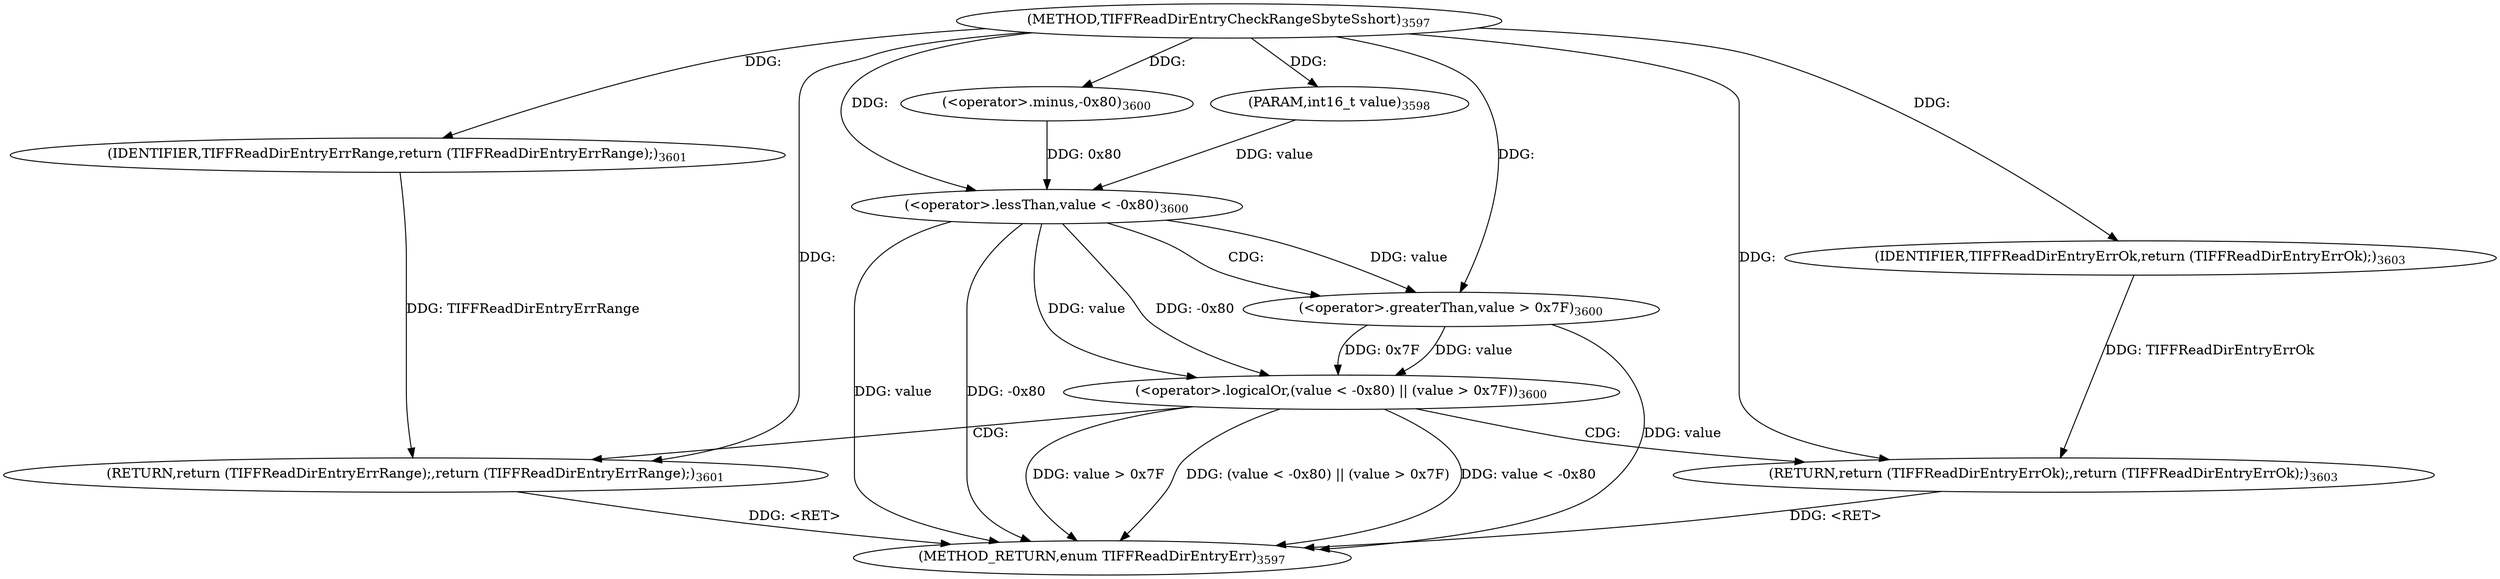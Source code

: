 digraph "TIFFReadDirEntryCheckRangeSbyteSshort" {  
"87478" [label = <(METHOD,TIFFReadDirEntryCheckRangeSbyteSshort)<SUB>3597</SUB>> ]
"87497" [label = <(METHOD_RETURN,enum TIFFReadDirEntryErr)<SUB>3597</SUB>> ]
"87479" [label = <(PARAM,int16_t value)<SUB>3598</SUB>> ]
"87482" [label = <(&lt;operator&gt;.logicalOr,(value &lt; -0x80) || (value &gt; 0x7F))<SUB>3600</SUB>> ]
"87491" [label = <(RETURN,return (TIFFReadDirEntryErrRange);,return (TIFFReadDirEntryErrRange);)<SUB>3601</SUB>> ]
"87483" [label = <(&lt;operator&gt;.lessThan,value &lt; -0x80)<SUB>3600</SUB>> ]
"87487" [label = <(&lt;operator&gt;.greaterThan,value &gt; 0x7F)<SUB>3600</SUB>> ]
"87492" [label = <(IDENTIFIER,TIFFReadDirEntryErrRange,return (TIFFReadDirEntryErrRange);)<SUB>3601</SUB>> ]
"87495" [label = <(RETURN,return (TIFFReadDirEntryErrOk);,return (TIFFReadDirEntryErrOk);)<SUB>3603</SUB>> ]
"87485" [label = <(&lt;operator&gt;.minus,-0x80)<SUB>3600</SUB>> ]
"87496" [label = <(IDENTIFIER,TIFFReadDirEntryErrOk,return (TIFFReadDirEntryErrOk);)<SUB>3603</SUB>> ]
  "87491" -> "87497"  [ label = "DDG: &lt;RET&gt;"] 
  "87495" -> "87497"  [ label = "DDG: &lt;RET&gt;"] 
  "87483" -> "87497"  [ label = "DDG: value"] 
  "87483" -> "87497"  [ label = "DDG: -0x80"] 
  "87482" -> "87497"  [ label = "DDG: value &lt; -0x80"] 
  "87487" -> "87497"  [ label = "DDG: value"] 
  "87482" -> "87497"  [ label = "DDG: value &gt; 0x7F"] 
  "87482" -> "87497"  [ label = "DDG: (value &lt; -0x80) || (value &gt; 0x7F)"] 
  "87478" -> "87479"  [ label = "DDG: "] 
  "87483" -> "87482"  [ label = "DDG: value"] 
  "87483" -> "87482"  [ label = "DDG: -0x80"] 
  "87487" -> "87482"  [ label = "DDG: value"] 
  "87487" -> "87482"  [ label = "DDG: 0x7F"] 
  "87492" -> "87491"  [ label = "DDG: TIFFReadDirEntryErrRange"] 
  "87478" -> "87491"  [ label = "DDG: "] 
  "87479" -> "87483"  [ label = "DDG: value"] 
  "87478" -> "87483"  [ label = "DDG: "] 
  "87485" -> "87483"  [ label = "DDG: 0x80"] 
  "87483" -> "87487"  [ label = "DDG: value"] 
  "87478" -> "87487"  [ label = "DDG: "] 
  "87478" -> "87492"  [ label = "DDG: "] 
  "87496" -> "87495"  [ label = "DDG: TIFFReadDirEntryErrOk"] 
  "87478" -> "87495"  [ label = "DDG: "] 
  "87478" -> "87485"  [ label = "DDG: "] 
  "87478" -> "87496"  [ label = "DDG: "] 
  "87482" -> "87491"  [ label = "CDG: "] 
  "87482" -> "87495"  [ label = "CDG: "] 
  "87483" -> "87487"  [ label = "CDG: "] 
}
